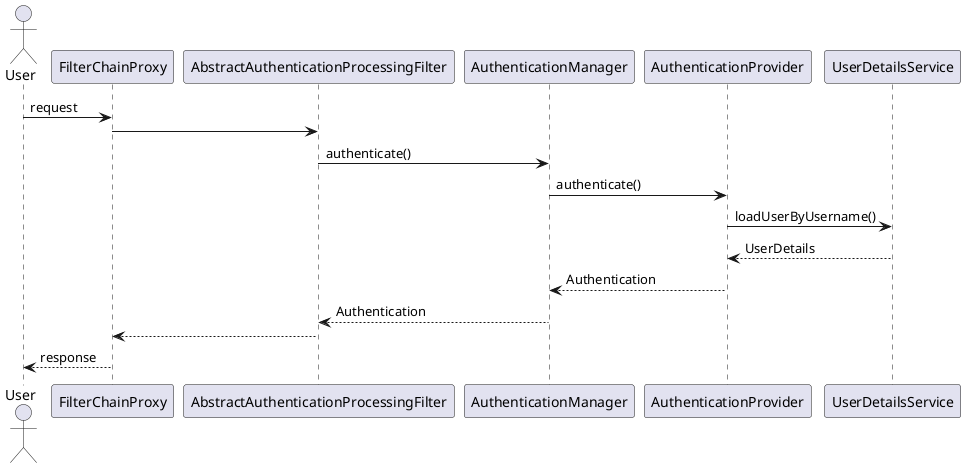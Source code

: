 @startuml
actor User

User -> FilterChainProxy:request
FilterChainProxy -> AbstractAuthenticationProcessingFilter:
AbstractAuthenticationProcessingFilter-> AuthenticationManager:authenticate()
AuthenticationManager->AuthenticationProvider:authenticate()
AuthenticationProvider->UserDetailsService:loadUserByUsername()

AuthenticationProvider<--UserDetailsService:UserDetails
AuthenticationManager<--AuthenticationProvider:Authentication
AbstractAuthenticationProcessingFilter<--AuthenticationManager:Authentication
FilterChainProxy <-- AbstractAuthenticationProcessingFilter
User <-- FilterChainProxy:response

@enduml